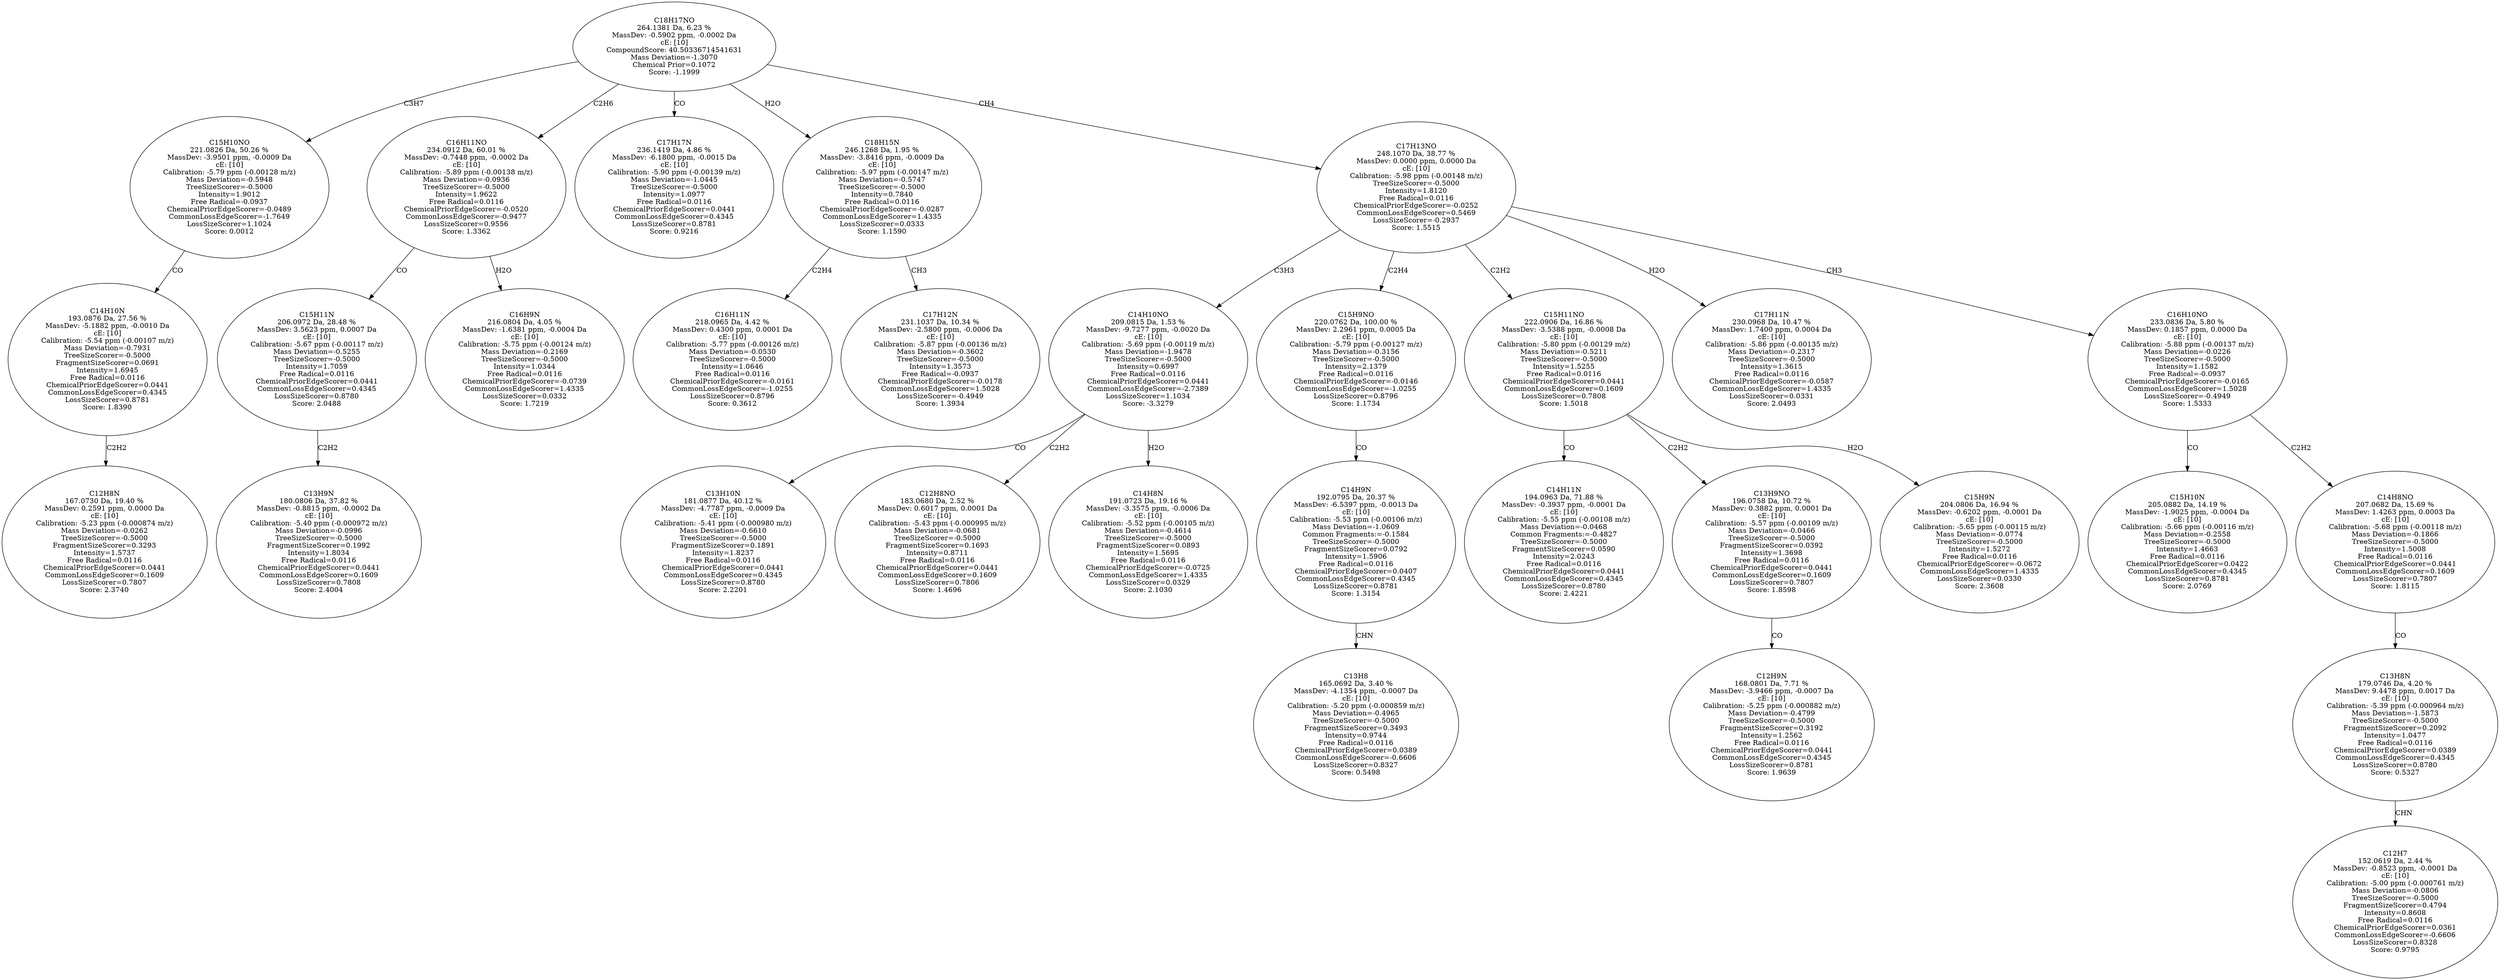 strict digraph {
v1 [label="C12H8N\n167.0730 Da, 19.40 %\nMassDev: 0.2591 ppm, 0.0000 Da\ncE: [10]\nCalibration: -5.23 ppm (-0.000874 m/z)\nMass Deviation=-0.0262\nTreeSizeScorer=-0.5000\nFragmentSizeScorer=0.3293\nIntensity=1.5737\nFree Radical=0.0116\nChemicalPriorEdgeScorer=0.0441\nCommonLossEdgeScorer=0.1609\nLossSizeScorer=0.7807\nScore: 2.3740"];
v2 [label="C14H10N\n193.0876 Da, 27.56 %\nMassDev: -5.1882 ppm, -0.0010 Da\ncE: [10]\nCalibration: -5.54 ppm (-0.00107 m/z)\nMass Deviation=-0.7931\nTreeSizeScorer=-0.5000\nFragmentSizeScorer=0.0691\nIntensity=1.6945\nFree Radical=0.0116\nChemicalPriorEdgeScorer=0.0441\nCommonLossEdgeScorer=0.4345\nLossSizeScorer=0.8781\nScore: 1.8390"];
v3 [label="C15H10NO\n221.0826 Da, 50.26 %\nMassDev: -3.9501 ppm, -0.0009 Da\ncE: [10]\nCalibration: -5.79 ppm (-0.00128 m/z)\nMass Deviation=-0.5948\nTreeSizeScorer=-0.5000\nIntensity=1.9012\nFree Radical=-0.0937\nChemicalPriorEdgeScorer=-0.0489\nCommonLossEdgeScorer=-1.7649\nLossSizeScorer=1.1024\nScore: 0.0012"];
v4 [label="C13H9N\n180.0806 Da, 37.82 %\nMassDev: -0.8815 ppm, -0.0002 Da\ncE: [10]\nCalibration: -5.40 ppm (-0.000972 m/z)\nMass Deviation=-0.0996\nTreeSizeScorer=-0.5000\nFragmentSizeScorer=0.1992\nIntensity=1.8034\nFree Radical=0.0116\nChemicalPriorEdgeScorer=0.0441\nCommonLossEdgeScorer=0.1609\nLossSizeScorer=0.7808\nScore: 2.4004"];
v5 [label="C15H11N\n206.0972 Da, 28.48 %\nMassDev: 3.5623 ppm, 0.0007 Da\ncE: [10]\nCalibration: -5.67 ppm (-0.00117 m/z)\nMass Deviation=-0.5255\nTreeSizeScorer=-0.5000\nIntensity=1.7059\nFree Radical=0.0116\nChemicalPriorEdgeScorer=0.0441\nCommonLossEdgeScorer=0.4345\nLossSizeScorer=0.8780\nScore: 2.0488"];
v6 [label="C16H9N\n216.0804 Da, 4.05 %\nMassDev: -1.6381 ppm, -0.0004 Da\ncE: [10]\nCalibration: -5.75 ppm (-0.00124 m/z)\nMass Deviation=-0.2169\nTreeSizeScorer=-0.5000\nIntensity=1.0344\nFree Radical=0.0116\nChemicalPriorEdgeScorer=-0.0739\nCommonLossEdgeScorer=1.4335\nLossSizeScorer=0.0332\nScore: 1.7219"];
v7 [label="C16H11NO\n234.0912 Da, 60.01 %\nMassDev: -0.7448 ppm, -0.0002 Da\ncE: [10]\nCalibration: -5.89 ppm (-0.00138 m/z)\nMass Deviation=-0.0936\nTreeSizeScorer=-0.5000\nIntensity=1.9622\nFree Radical=0.0116\nChemicalPriorEdgeScorer=-0.0520\nCommonLossEdgeScorer=-0.9477\nLossSizeScorer=0.9556\nScore: 1.3362"];
v8 [label="C17H17N\n236.1419 Da, 4.86 %\nMassDev: -6.1800 ppm, -0.0015 Da\ncE: [10]\nCalibration: -5.90 ppm (-0.00139 m/z)\nMass Deviation=-1.0445\nTreeSizeScorer=-0.5000\nIntensity=1.0977\nFree Radical=0.0116\nChemicalPriorEdgeScorer=0.0441\nCommonLossEdgeScorer=0.4345\nLossSizeScorer=0.8781\nScore: 0.9216"];
v9 [label="C16H11N\n218.0965 Da, 4.42 %\nMassDev: 0.4300 ppm, 0.0001 Da\ncE: [10]\nCalibration: -5.77 ppm (-0.00126 m/z)\nMass Deviation=-0.0530\nTreeSizeScorer=-0.5000\nIntensity=1.0646\nFree Radical=0.0116\nChemicalPriorEdgeScorer=-0.0161\nCommonLossEdgeScorer=-1.0255\nLossSizeScorer=0.8796\nScore: 0.3612"];
v10 [label="C17H12N\n231.1037 Da, 10.34 %\nMassDev: -2.5800 ppm, -0.0006 Da\ncE: [10]\nCalibration: -5.87 ppm (-0.00136 m/z)\nMass Deviation=-0.3602\nTreeSizeScorer=-0.5000\nIntensity=1.3573\nFree Radical=-0.0937\nChemicalPriorEdgeScorer=-0.0178\nCommonLossEdgeScorer=1.5028\nLossSizeScorer=-0.4949\nScore: 1.3934"];
v11 [label="C18H15N\n246.1268 Da, 1.95 %\nMassDev: -3.8416 ppm, -0.0009 Da\ncE: [10]\nCalibration: -5.97 ppm (-0.00147 m/z)\nMass Deviation=-0.5747\nTreeSizeScorer=-0.5000\nIntensity=0.7840\nFree Radical=0.0116\nChemicalPriorEdgeScorer=-0.0287\nCommonLossEdgeScorer=1.4335\nLossSizeScorer=0.0333\nScore: 1.1590"];
v12 [label="C13H10N\n181.0877 Da, 40.12 %\nMassDev: -4.7787 ppm, -0.0009 Da\ncE: [10]\nCalibration: -5.41 ppm (-0.000980 m/z)\nMass Deviation=-0.6610\nTreeSizeScorer=-0.5000\nFragmentSizeScorer=0.1891\nIntensity=1.8237\nFree Radical=0.0116\nChemicalPriorEdgeScorer=0.0441\nCommonLossEdgeScorer=0.4345\nLossSizeScorer=0.8780\nScore: 2.2201"];
v13 [label="C12H8NO\n183.0680 Da, 2.52 %\nMassDev: 0.6017 ppm, 0.0001 Da\ncE: [10]\nCalibration: -5.43 ppm (-0.000995 m/z)\nMass Deviation=-0.0681\nTreeSizeScorer=-0.5000\nFragmentSizeScorer=0.1693\nIntensity=0.8711\nFree Radical=0.0116\nChemicalPriorEdgeScorer=0.0441\nCommonLossEdgeScorer=0.1609\nLossSizeScorer=0.7806\nScore: 1.4696"];
v14 [label="C14H8N\n191.0723 Da, 19.16 %\nMassDev: -3.3575 ppm, -0.0006 Da\ncE: [10]\nCalibration: -5.52 ppm (-0.00105 m/z)\nMass Deviation=-0.4614\nTreeSizeScorer=-0.5000\nFragmentSizeScorer=0.0893\nIntensity=1.5695\nFree Radical=0.0116\nChemicalPriorEdgeScorer=-0.0725\nCommonLossEdgeScorer=1.4335\nLossSizeScorer=0.0329\nScore: 2.1030"];
v15 [label="C14H10NO\n209.0815 Da, 1.53 %\nMassDev: -9.7277 ppm, -0.0020 Da\ncE: [10]\nCalibration: -5.69 ppm (-0.00119 m/z)\nMass Deviation=-1.9478\nTreeSizeScorer=-0.5000\nIntensity=0.6997\nFree Radical=0.0116\nChemicalPriorEdgeScorer=0.0441\nCommonLossEdgeScorer=-2.7389\nLossSizeScorer=1.1034\nScore: -3.3279"];
v16 [label="C13H8\n165.0692 Da, 3.40 %\nMassDev: -4.1354 ppm, -0.0007 Da\ncE: [10]\nCalibration: -5.20 ppm (-0.000859 m/z)\nMass Deviation=-0.4965\nTreeSizeScorer=-0.5000\nFragmentSizeScorer=0.3493\nIntensity=0.9744\nFree Radical=0.0116\nChemicalPriorEdgeScorer=0.0389\nCommonLossEdgeScorer=-0.6606\nLossSizeScorer=0.8327\nScore: 0.5498"];
v17 [label="C14H9N\n192.0795 Da, 20.37 %\nMassDev: -6.5397 ppm, -0.0013 Da\ncE: [10]\nCalibration: -5.53 ppm (-0.00106 m/z)\nMass Deviation=-1.0609\nCommon Fragments:=-0.1584\nTreeSizeScorer=-0.5000\nFragmentSizeScorer=0.0792\nIntensity=1.5906\nFree Radical=0.0116\nChemicalPriorEdgeScorer=0.0407\nCommonLossEdgeScorer=0.4345\nLossSizeScorer=0.8781\nScore: 1.3154"];
v18 [label="C15H9NO\n220.0762 Da, 100.00 %\nMassDev: 2.2961 ppm, 0.0005 Da\ncE: [10]\nCalibration: -5.79 ppm (-0.00127 m/z)\nMass Deviation=-0.3156\nTreeSizeScorer=-0.5000\nIntensity=2.1379\nFree Radical=0.0116\nChemicalPriorEdgeScorer=-0.0146\nCommonLossEdgeScorer=-1.0255\nLossSizeScorer=0.8796\nScore: 1.1734"];
v19 [label="C14H11N\n194.0963 Da, 71.88 %\nMassDev: -0.3937 ppm, -0.0001 Da\ncE: [10]\nCalibration: -5.55 ppm (-0.00108 m/z)\nMass Deviation=-0.0468\nCommon Fragments:=-0.4827\nTreeSizeScorer=-0.5000\nFragmentSizeScorer=0.0590\nIntensity=2.0243\nFree Radical=0.0116\nChemicalPriorEdgeScorer=0.0441\nCommonLossEdgeScorer=0.4345\nLossSizeScorer=0.8780\nScore: 2.4221"];
v20 [label="C12H9N\n168.0801 Da, 7.71 %\nMassDev: -3.9466 ppm, -0.0007 Da\ncE: [10]\nCalibration: -5.25 ppm (-0.000882 m/z)\nMass Deviation=-0.4799\nTreeSizeScorer=-0.5000\nFragmentSizeScorer=0.3192\nIntensity=1.2562\nFree Radical=0.0116\nChemicalPriorEdgeScorer=0.0441\nCommonLossEdgeScorer=0.4345\nLossSizeScorer=0.8781\nScore: 1.9639"];
v21 [label="C13H9NO\n196.0758 Da, 10.72 %\nMassDev: 0.3882 ppm, 0.0001 Da\ncE: [10]\nCalibration: -5.57 ppm (-0.00109 m/z)\nMass Deviation=-0.0466\nTreeSizeScorer=-0.5000\nFragmentSizeScorer=0.0392\nIntensity=1.3698\nFree Radical=0.0116\nChemicalPriorEdgeScorer=0.0441\nCommonLossEdgeScorer=0.1609\nLossSizeScorer=0.7807\nScore: 1.8598"];
v22 [label="C15H9N\n204.0806 Da, 16.94 %\nMassDev: -0.6202 ppm, -0.0001 Da\ncE: [10]\nCalibration: -5.65 ppm (-0.00115 m/z)\nMass Deviation=-0.0774\nTreeSizeScorer=-0.5000\nIntensity=1.5272\nFree Radical=0.0116\nChemicalPriorEdgeScorer=-0.0672\nCommonLossEdgeScorer=1.4335\nLossSizeScorer=0.0330\nScore: 2.3608"];
v23 [label="C15H11NO\n222.0906 Da, 16.86 %\nMassDev: -3.5388 ppm, -0.0008 Da\ncE: [10]\nCalibration: -5.80 ppm (-0.00129 m/z)\nMass Deviation=-0.5211\nTreeSizeScorer=-0.5000\nIntensity=1.5255\nFree Radical=0.0116\nChemicalPriorEdgeScorer=0.0441\nCommonLossEdgeScorer=0.1609\nLossSizeScorer=0.7808\nScore: 1.5018"];
v24 [label="C17H11N\n230.0968 Da, 10.47 %\nMassDev: 1.7400 ppm, 0.0004 Da\ncE: [10]\nCalibration: -5.86 ppm (-0.00135 m/z)\nMass Deviation=-0.2317\nTreeSizeScorer=-0.5000\nIntensity=1.3615\nFree Radical=0.0116\nChemicalPriorEdgeScorer=-0.0587\nCommonLossEdgeScorer=1.4335\nLossSizeScorer=0.0331\nScore: 2.0493"];
v25 [label="C15H10N\n205.0882 Da, 14.19 %\nMassDev: -1.9025 ppm, -0.0004 Da\ncE: [10]\nCalibration: -5.66 ppm (-0.00116 m/z)\nMass Deviation=-0.2558\nTreeSizeScorer=-0.5000\nIntensity=1.4663\nFree Radical=0.0116\nChemicalPriorEdgeScorer=0.0422\nCommonLossEdgeScorer=0.4345\nLossSizeScorer=0.8781\nScore: 2.0769"];
v26 [label="C12H7\n152.0619 Da, 2.44 %\nMassDev: -0.8523 ppm, -0.0001 Da\ncE: [10]\nCalibration: -5.00 ppm (-0.000761 m/z)\nMass Deviation=-0.0806\nTreeSizeScorer=-0.5000\nFragmentSizeScorer=0.4794\nIntensity=0.8608\nFree Radical=0.0116\nChemicalPriorEdgeScorer=0.0361\nCommonLossEdgeScorer=-0.6606\nLossSizeScorer=0.8328\nScore: 0.9795"];
v27 [label="C13H8N\n179.0746 Da, 4.20 %\nMassDev: 9.4478 ppm, 0.0017 Da\ncE: [10]\nCalibration: -5.39 ppm (-0.000964 m/z)\nMass Deviation=-1.5873\nTreeSizeScorer=-0.5000\nFragmentSizeScorer=0.2092\nIntensity=1.0477\nFree Radical=0.0116\nChemicalPriorEdgeScorer=0.0389\nCommonLossEdgeScorer=0.4345\nLossSizeScorer=0.8780\nScore: 0.5327"];
v28 [label="C14H8NO\n207.0682 Da, 15.69 %\nMassDev: 1.4263 ppm, 0.0003 Da\ncE: [10]\nCalibration: -5.68 ppm (-0.00118 m/z)\nMass Deviation=-0.1866\nTreeSizeScorer=-0.5000\nIntensity=1.5008\nFree Radical=0.0116\nChemicalPriorEdgeScorer=0.0441\nCommonLossEdgeScorer=0.1609\nLossSizeScorer=0.7807\nScore: 1.8115"];
v29 [label="C16H10NO\n233.0836 Da, 5.80 %\nMassDev: 0.1857 ppm, 0.0000 Da\ncE: [10]\nCalibration: -5.88 ppm (-0.00137 m/z)\nMass Deviation=-0.0226\nTreeSizeScorer=-0.5000\nIntensity=1.1582\nFree Radical=-0.0937\nChemicalPriorEdgeScorer=-0.0165\nCommonLossEdgeScorer=1.5028\nLossSizeScorer=-0.4949\nScore: 1.5333"];
v30 [label="C17H13NO\n248.1070 Da, 38.77 %\nMassDev: 0.0000 ppm, 0.0000 Da\ncE: [10]\nCalibration: -5.98 ppm (-0.00148 m/z)\nTreeSizeScorer=-0.5000\nIntensity=1.8120\nFree Radical=0.0116\nChemicalPriorEdgeScorer=-0.0252\nCommonLossEdgeScorer=0.5469\nLossSizeScorer=-0.2937\nScore: 1.5515"];
v31 [label="C18H17NO\n264.1381 Da, 6.23 %\nMassDev: -0.5902 ppm, -0.0002 Da\ncE: [10]\nCompoundScore: 40.50336714541631\nMass Deviation=-1.3070\nChemical Prior=0.1072\nScore: -1.1999"];
v2 -> v1 [label="C2H2"];
v3 -> v2 [label="CO"];
v31 -> v3 [label="C3H7"];
v5 -> v4 [label="C2H2"];
v7 -> v5 [label="CO"];
v7 -> v6 [label="H2O"];
v31 -> v7 [label="C2H6"];
v31 -> v8 [label="CO"];
v11 -> v9 [label="C2H4"];
v11 -> v10 [label="CH3"];
v31 -> v11 [label="H2O"];
v15 -> v12 [label="CO"];
v15 -> v13 [label="C2H2"];
v15 -> v14 [label="H2O"];
v30 -> v15 [label="C3H3"];
v17 -> v16 [label="CHN"];
v18 -> v17 [label="CO"];
v30 -> v18 [label="C2H4"];
v23 -> v19 [label="CO"];
v21 -> v20 [label="CO"];
v23 -> v21 [label="C2H2"];
v23 -> v22 [label="H2O"];
v30 -> v23 [label="C2H2"];
v30 -> v24 [label="H2O"];
v29 -> v25 [label="CO"];
v27 -> v26 [label="CHN"];
v28 -> v27 [label="CO"];
v29 -> v28 [label="C2H2"];
v30 -> v29 [label="CH3"];
v31 -> v30 [label="CH4"];
}